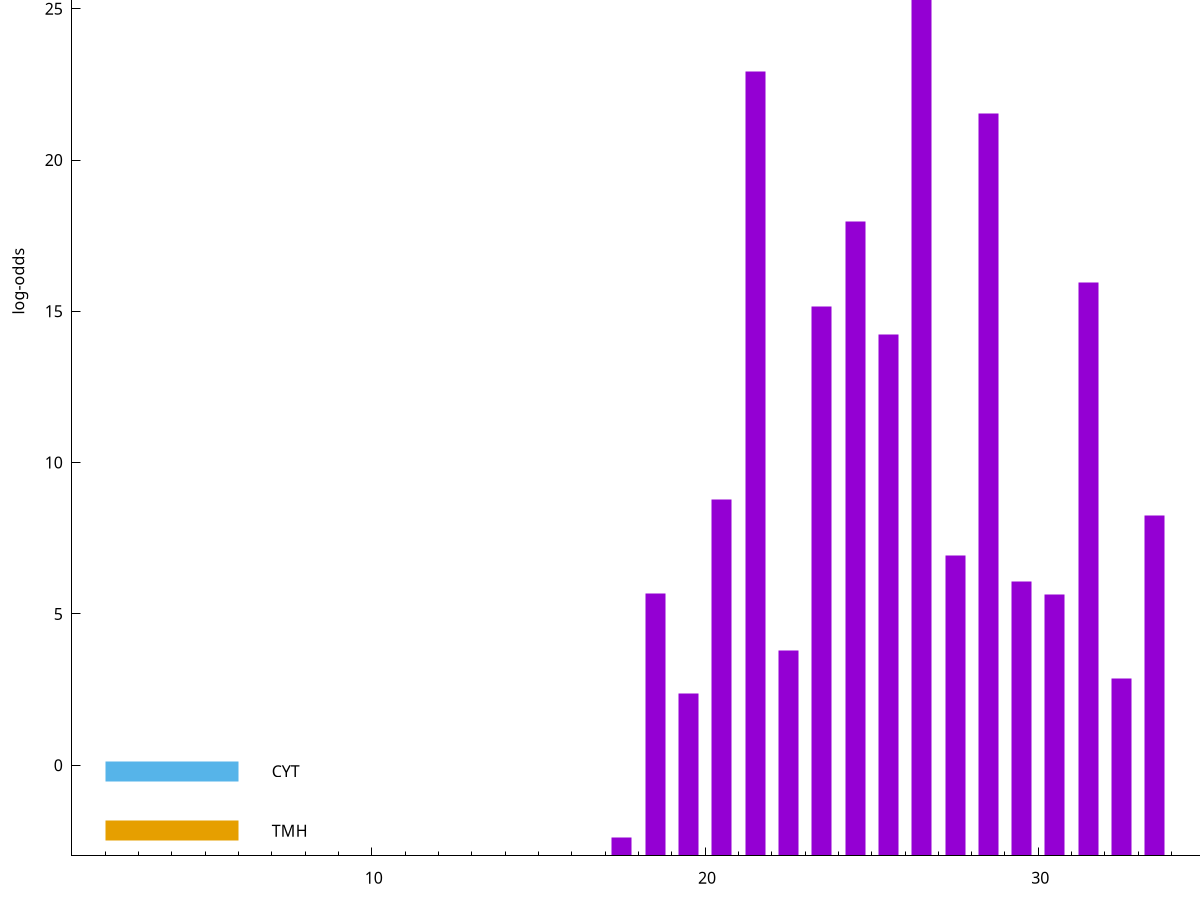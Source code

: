 set title "LipoP predictions for SRR4017849.gff"
set size 2., 1.4
set xrange [1:70] 
set mxtics 10
set yrange [-3:35]
set y2range [0:38]
set ylabel "log-odds"
set term postscript eps color solid "Helvetica" 30
set output "SRR4017849.gff204.eps"
set arrow from 2,30.6785 to 6,30.6785 nohead lt 1 lw 20
set label "SpI" at 7,30.6785
set arrow from 2,-0.200913 to 6,-0.200913 nohead lt 3 lw 20
set label "CYT" at 7,-0.200913
set arrow from 2,-2.17204 to 6,-2.17204 nohead lt 4 lw 20
set label "TMH" at 7,-2.17204
set arrow from 2,30.6785 to 6,30.6785 nohead lt 1 lw 20
set label "SpI" at 7,30.6785
# NOTE: The scores below are the log-odds scores with the threshold
# NOTE: subtracted (a hack to make gnuplot make the histogram all
# NOTE: look nice).
plot "-" axes x1y2 title "" with impulses lt 1 lw 20
26.500000 33.669000
21.500000 25.920800
28.500000 24.526900
24.500000 20.980800
31.500000 18.939700
23.500000 18.164200
25.500000 17.241300
20.500000 11.790850
33.500000 11.243160
27.500000 9.933400
29.500000 9.062550
18.500000 8.682720
30.500000 8.651860
22.500000 6.780860
32.500000 5.879690
19.500000 5.379780
35.500000 2.460177
17.500000 0.613400
e
exit
